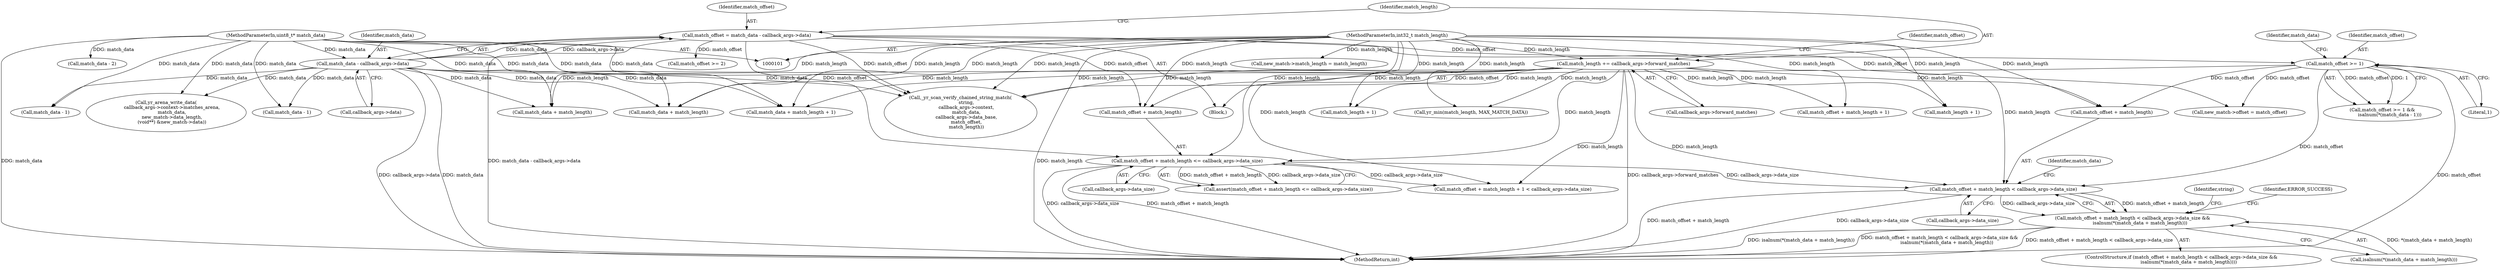 digraph "0_yara_992480c30f75943e9cd6245bb2015c7737f9b661_0@pointer" {
"1000225" [label="(Call,match_offset + match_length < callback_args->data_size)"];
"1000213" [label="(Call,match_offset >= 1)"];
"1000133" [label="(Call,match_offset = match_data - callback_args->data)"];
"1000135" [label="(Call,match_data - callback_args->data)"];
"1000102" [label="(MethodParameterIn,uint8_t* match_data)"];
"1000103" [label="(MethodParameterIn,int32_t match_length)"];
"1000140" [label="(Call,match_length += callback_args->forward_matches)"];
"1000146" [label="(Call,match_offset + match_length <= callback_args->data_size)"];
"1000224" [label="(Call,match_offset + match_length < callback_args->data_size &&\n          isalnum(*(match_data + match_length)))"];
"1000234" [label="(Call,match_data + match_length)"];
"1000241" [label="(Identifier,string)"];
"1000136" [label="(Identifier,match_data)"];
"1000212" [label="(Call,match_offset >= 1 &&\n          isalnum(*(match_data - 1)))"];
"1000187" [label="(Call,match_length + 1)"];
"1000335" [label="(Call,new_match->match_length = match_length)"];
"1000148" [label="(Identifier,match_offset)"];
"1000219" [label="(Identifier,match_data)"];
"1000184" [label="(Call,match_offset + match_length + 1 < callback_args->data_size)"];
"1000218" [label="(Call,match_data - 1)"];
"1000235" [label="(Identifier,match_data)"];
"1000142" [label="(Call,callback_args->forward_matches)"];
"1000214" [label="(Identifier,match_offset)"];
"1000298" [label="(Call,yr_min(match_length, MAX_MATCH_DATA))"];
"1000226" [label="(Call,match_offset + match_length)"];
"1000302" [label="(Call,yr_arena_write_data(\n        callback_args->context->matches_arena,\n        match_data,\n        new_match->data_length,\n        (void**) &new_match->data))"];
"1000223" [label="(ControlStructure,if (match_offset + match_length < callback_args->data_size &&\n          isalnum(*(match_data + match_length))))"];
"1000229" [label="(Call,callback_args->data_size)"];
"1000102" [label="(MethodParameterIn,uint8_t* match_data)"];
"1000185" [label="(Call,match_offset + match_length + 1)"];
"1000196" [label="(Call,match_data + match_length + 1)"];
"1000133" [label="(Call,match_offset = match_data - callback_args->data)"];
"1000137" [label="(Call,callback_args->data)"];
"1000330" [label="(Call,new_match->offset = match_offset)"];
"1000134" [label="(Identifier,match_offset)"];
"1000225" [label="(Call,match_offset + match_length < callback_args->data_size)"];
"1000363" [label="(MethodReturn,int)"];
"1000140" [label="(Call,match_length += callback_args->forward_matches)"];
"1000135" [label="(Call,match_data - callback_args->data)"];
"1000204" [label="(Call,match_data + match_length)"];
"1000165" [label="(Call,match_offset >= 2)"];
"1000215" [label="(Literal,1)"];
"1000141" [label="(Identifier,match_length)"];
"1000171" [label="(Call,match_data - 1)"];
"1000150" [label="(Call,callback_args->data_size)"];
"1000106" [label="(Block,)"];
"1000232" [label="(Call,isalnum(*(match_data + match_length)))"];
"1000224" [label="(Call,match_offset + match_length < callback_args->data_size &&\n          isalnum(*(match_data + match_length)))"];
"1000198" [label="(Call,match_length + 1)"];
"1000145" [label="(Call,assert(match_offset + match_length <= callback_args->data_size))"];
"1000147" [label="(Call,match_offset + match_length)"];
"1000177" [label="(Call,match_data - 2)"];
"1000245" [label="(Call,_yr_scan_verify_chained_string_match(\n        string,\n        callback_args->context,\n        match_data,\n        callback_args->data_base,\n        match_offset,\n        match_length))"];
"1000103" [label="(MethodParameterIn,int32_t match_length)"];
"1000146" [label="(Call,match_offset + match_length <= callback_args->data_size)"];
"1000213" [label="(Call,match_offset >= 1)"];
"1000238" [label="(Identifier,ERROR_SUCCESS)"];
"1000225" -> "1000224"  [label="AST: "];
"1000225" -> "1000229"  [label="CFG: "];
"1000226" -> "1000225"  [label="AST: "];
"1000229" -> "1000225"  [label="AST: "];
"1000235" -> "1000225"  [label="CFG: "];
"1000224" -> "1000225"  [label="CFG: "];
"1000225" -> "1000363"  [label="DDG: match_offset + match_length"];
"1000225" -> "1000363"  [label="DDG: callback_args->data_size"];
"1000225" -> "1000224"  [label="DDG: match_offset + match_length"];
"1000225" -> "1000224"  [label="DDG: callback_args->data_size"];
"1000213" -> "1000225"  [label="DDG: match_offset"];
"1000103" -> "1000225"  [label="DDG: match_length"];
"1000140" -> "1000225"  [label="DDG: match_length"];
"1000146" -> "1000225"  [label="DDG: callback_args->data_size"];
"1000213" -> "1000212"  [label="AST: "];
"1000213" -> "1000215"  [label="CFG: "];
"1000214" -> "1000213"  [label="AST: "];
"1000215" -> "1000213"  [label="AST: "];
"1000219" -> "1000213"  [label="CFG: "];
"1000212" -> "1000213"  [label="CFG: "];
"1000213" -> "1000363"  [label="DDG: match_offset"];
"1000213" -> "1000212"  [label="DDG: match_offset"];
"1000213" -> "1000212"  [label="DDG: 1"];
"1000133" -> "1000213"  [label="DDG: match_offset"];
"1000213" -> "1000226"  [label="DDG: match_offset"];
"1000213" -> "1000245"  [label="DDG: match_offset"];
"1000213" -> "1000330"  [label="DDG: match_offset"];
"1000133" -> "1000106"  [label="AST: "];
"1000133" -> "1000135"  [label="CFG: "];
"1000134" -> "1000133"  [label="AST: "];
"1000135" -> "1000133"  [label="AST: "];
"1000141" -> "1000133"  [label="CFG: "];
"1000133" -> "1000363"  [label="DDG: match_data - callback_args->data"];
"1000135" -> "1000133"  [label="DDG: match_data"];
"1000135" -> "1000133"  [label="DDG: callback_args->data"];
"1000133" -> "1000146"  [label="DDG: match_offset"];
"1000133" -> "1000147"  [label="DDG: match_offset"];
"1000133" -> "1000165"  [label="DDG: match_offset"];
"1000133" -> "1000245"  [label="DDG: match_offset"];
"1000133" -> "1000330"  [label="DDG: match_offset"];
"1000135" -> "1000137"  [label="CFG: "];
"1000136" -> "1000135"  [label="AST: "];
"1000137" -> "1000135"  [label="AST: "];
"1000135" -> "1000363"  [label="DDG: match_data"];
"1000135" -> "1000363"  [label="DDG: callback_args->data"];
"1000102" -> "1000135"  [label="DDG: match_data"];
"1000135" -> "1000171"  [label="DDG: match_data"];
"1000135" -> "1000196"  [label="DDG: match_data"];
"1000135" -> "1000204"  [label="DDG: match_data"];
"1000135" -> "1000218"  [label="DDG: match_data"];
"1000135" -> "1000234"  [label="DDG: match_data"];
"1000135" -> "1000245"  [label="DDG: match_data"];
"1000135" -> "1000302"  [label="DDG: match_data"];
"1000102" -> "1000101"  [label="AST: "];
"1000102" -> "1000363"  [label="DDG: match_data"];
"1000102" -> "1000171"  [label="DDG: match_data"];
"1000102" -> "1000177"  [label="DDG: match_data"];
"1000102" -> "1000196"  [label="DDG: match_data"];
"1000102" -> "1000204"  [label="DDG: match_data"];
"1000102" -> "1000218"  [label="DDG: match_data"];
"1000102" -> "1000234"  [label="DDG: match_data"];
"1000102" -> "1000245"  [label="DDG: match_data"];
"1000102" -> "1000302"  [label="DDG: match_data"];
"1000103" -> "1000101"  [label="AST: "];
"1000103" -> "1000363"  [label="DDG: match_length"];
"1000103" -> "1000140"  [label="DDG: match_length"];
"1000103" -> "1000146"  [label="DDG: match_length"];
"1000103" -> "1000147"  [label="DDG: match_length"];
"1000103" -> "1000184"  [label="DDG: match_length"];
"1000103" -> "1000185"  [label="DDG: match_length"];
"1000103" -> "1000187"  [label="DDG: match_length"];
"1000103" -> "1000196"  [label="DDG: match_length"];
"1000103" -> "1000198"  [label="DDG: match_length"];
"1000103" -> "1000204"  [label="DDG: match_length"];
"1000103" -> "1000226"  [label="DDG: match_length"];
"1000103" -> "1000234"  [label="DDG: match_length"];
"1000103" -> "1000245"  [label="DDG: match_length"];
"1000103" -> "1000298"  [label="DDG: match_length"];
"1000103" -> "1000335"  [label="DDG: match_length"];
"1000140" -> "1000106"  [label="AST: "];
"1000140" -> "1000142"  [label="CFG: "];
"1000141" -> "1000140"  [label="AST: "];
"1000142" -> "1000140"  [label="AST: "];
"1000148" -> "1000140"  [label="CFG: "];
"1000140" -> "1000363"  [label="DDG: callback_args->forward_matches"];
"1000140" -> "1000146"  [label="DDG: match_length"];
"1000140" -> "1000147"  [label="DDG: match_length"];
"1000140" -> "1000184"  [label="DDG: match_length"];
"1000140" -> "1000185"  [label="DDG: match_length"];
"1000140" -> "1000187"  [label="DDG: match_length"];
"1000140" -> "1000196"  [label="DDG: match_length"];
"1000140" -> "1000198"  [label="DDG: match_length"];
"1000140" -> "1000204"  [label="DDG: match_length"];
"1000140" -> "1000226"  [label="DDG: match_length"];
"1000140" -> "1000234"  [label="DDG: match_length"];
"1000140" -> "1000245"  [label="DDG: match_length"];
"1000140" -> "1000298"  [label="DDG: match_length"];
"1000146" -> "1000145"  [label="AST: "];
"1000146" -> "1000150"  [label="CFG: "];
"1000147" -> "1000146"  [label="AST: "];
"1000150" -> "1000146"  [label="AST: "];
"1000145" -> "1000146"  [label="CFG: "];
"1000146" -> "1000363"  [label="DDG: callback_args->data_size"];
"1000146" -> "1000363"  [label="DDG: match_offset + match_length"];
"1000146" -> "1000145"  [label="DDG: match_offset + match_length"];
"1000146" -> "1000145"  [label="DDG: callback_args->data_size"];
"1000146" -> "1000184"  [label="DDG: callback_args->data_size"];
"1000224" -> "1000223"  [label="AST: "];
"1000224" -> "1000232"  [label="CFG: "];
"1000232" -> "1000224"  [label="AST: "];
"1000238" -> "1000224"  [label="CFG: "];
"1000241" -> "1000224"  [label="CFG: "];
"1000224" -> "1000363"  [label="DDG: match_offset + match_length < callback_args->data_size"];
"1000224" -> "1000363"  [label="DDG: isalnum(*(match_data + match_length))"];
"1000224" -> "1000363"  [label="DDG: match_offset + match_length < callback_args->data_size &&\n          isalnum(*(match_data + match_length))"];
"1000232" -> "1000224"  [label="DDG: *(match_data + match_length)"];
}
